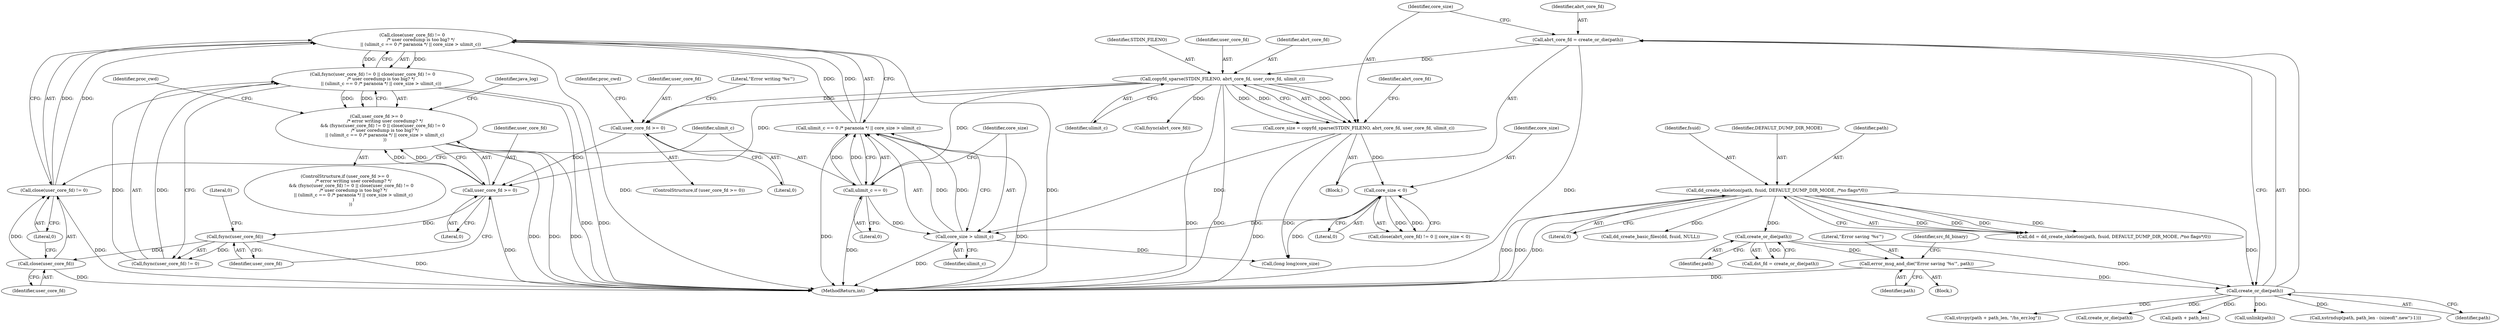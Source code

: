digraph "0_abrt_8939398b82006ba1fec4ed491339fc075f43fc7c_1@API" {
"1000969" [label="(Call,close(user_core_fd) != 0\n            /* user coredump is too big? */\n            || (ulimit_c == 0 /* paranoia */ || core_size > ulimit_c))"];
"1000970" [label="(Call,close(user_core_fd) != 0)"];
"1000971" [label="(Call,close(user_core_fd))"];
"1000966" [label="(Call,fsync(user_core_fd))"];
"1000961" [label="(Call,user_core_fd >= 0)"];
"1000923" [label="(Call,copyfd_sparse(STDIN_FILENO, abrt_core_fd, user_core_fd, ulimit_c))"];
"1000916" [label="(Call,abrt_core_fd = create_or_die(path))"];
"1000918" [label="(Call,create_or_die(path))"];
"1000643" [label="(Call,dd_create_skeleton(path, fsuid, DEFAULT_DUMP_DIR_MODE, /*no flags*/0))"];
"1000884" [label="(Call,create_or_die(path))"];
"1000910" [label="(Call,error_msg_and_die(\"Error saving '%s'\", path))"];
"1000948" [label="(Call,user_core_fd >= 0)"];
"1000974" [label="(Call,ulimit_c == 0 /* paranoia */ || core_size > ulimit_c)"];
"1000975" [label="(Call,ulimit_c == 0)"];
"1000978" [label="(Call,core_size > ulimit_c)"];
"1000939" [label="(Call,core_size < 0)"];
"1000921" [label="(Call,core_size = copyfd_sparse(STDIN_FILENO, abrt_core_fd, user_core_fd, ulimit_c))"];
"1000964" [label="(Call,fsync(user_core_fd) != 0 || close(user_core_fd) != 0\n            /* user coredump is too big? */\n            || (ulimit_c == 0 /* paranoia */ || core_size > ulimit_c))"];
"1000960" [label="(Call,user_core_fd >= 0\n            /* error writing user coredump? */\n         && (fsync(user_core_fd) != 0 || close(user_core_fd) != 0\n            /* user coredump is too big? */\n            || (ulimit_c == 0 /* paranoia */ || core_size > ulimit_c)\n            ))"];
"1000969" [label="(Call,close(user_core_fd) != 0\n            /* user coredump is too big? */\n            || (ulimit_c == 0 /* paranoia */ || core_size > ulimit_c))"];
"1000965" [label="(Call,fsync(user_core_fd) != 0)"];
"1000921" [label="(Call,core_size = copyfd_sparse(STDIN_FILENO, abrt_core_fd, user_core_fd, ulimit_c))"];
"1000948" [label="(Call,user_core_fd >= 0)"];
"1000970" [label="(Call,close(user_core_fd) != 0)"];
"1000884" [label="(Call,create_or_die(path))"];
"1001029" [label="(Call,strcpy(path + path_len, \"/hs_err.log\"))"];
"1000949" [label="(Identifier,user_core_fd)"];
"1000656" [label="(Call,dd_create_basic_files(dd, fsuid, NULL))"];
"1000978" [label="(Call,core_size > ulimit_c)"];
"1000963" [label="(Literal,0)"];
"1000924" [label="(Identifier,STDIN_FILENO)"];
"1000980" [label="(Identifier,ulimit_c)"];
"1000939" [label="(Call,core_size < 0)"];
"1000641" [label="(Call,dd = dd_create_skeleton(path, fsuid, DEFAULT_DUMP_DIR_MODE, /*no flags*/0))"];
"1000973" [label="(Literal,0)"];
"1000911" [label="(Literal,\"Error saving '%s'\")"];
"1000979" [label="(Identifier,core_size)"];
"1000957" [label="(Literal,\"Error writing '%s'\")"];
"1001228" [label="(MethodReturn,int)"];
"1000950" [label="(Literal,0)"];
"1000972" [label="(Identifier,user_core_fd)"];
"1000916" [label="(Call,abrt_core_fd = create_or_die(path))"];
"1000977" [label="(Literal,0)"];
"1000932" [label="(Identifier,abrt_core_fd)"];
"1000650" [label="(Block,)"];
"1000961" [label="(Call,user_core_fd >= 0)"];
"1001037" [label="(Call,create_or_die(path))"];
"1000647" [label="(Literal,0)"];
"1000644" [label="(Identifier,path)"];
"1000882" [label="(Call,dst_fd = create_or_die(path))"];
"1000885" [label="(Identifier,path)"];
"1000964" [label="(Call,fsync(user_core_fd) != 0 || close(user_core_fd) != 0\n            /* user coredump is too big? */\n            || (ulimit_c == 0 /* paranoia */ || core_size > ulimit_c))"];
"1000910" [label="(Call,error_msg_and_die(\"Error saving '%s'\", path))"];
"1000974" [label="(Call,ulimit_c == 0 /* paranoia */ || core_size > ulimit_c)"];
"1000975" [label="(Call,ulimit_c == 0)"];
"1001030" [label="(Call,path + path_len)"];
"1000912" [label="(Identifier,path)"];
"1000976" [label="(Identifier,ulimit_c)"];
"1000643" [label="(Call,dd_create_skeleton(path, fsuid, DEFAULT_DUMP_DIR_MODE, /*no flags*/0))"];
"1000947" [label="(ControlStructure,if (user_core_fd >= 0))"];
"1000962" [label="(Identifier,user_core_fd)"];
"1000943" [label="(Call,unlink(path))"];
"1000914" [label="(Identifier,src_fd_binary)"];
"1000918" [label="(Call,create_or_die(path))"];
"1000645" [label="(Identifier,fsuid)"];
"1000940" [label="(Identifier,core_size)"];
"1000966" [label="(Call,fsync(user_core_fd))"];
"1000926" [label="(Identifier,user_core_fd)"];
"1000925" [label="(Identifier,abrt_core_fd)"];
"1001075" [label="(Call,xstrndup(path, path_len - (sizeof(\".new\")-1)))"];
"1000907" [label="(Block,)"];
"1000968" [label="(Literal,0)"];
"1000927" [label="(Identifier,ulimit_c)"];
"1000646" [label="(Identifier,DEFAULT_DUMP_DIR_MODE)"];
"1000917" [label="(Identifier,abrt_core_fd)"];
"1000934" [label="(Call,close(abrt_core_fd) != 0 || core_size < 0)"];
"1000971" [label="(Call,close(user_core_fd))"];
"1000967" [label="(Identifier,user_core_fd)"];
"1000923" [label="(Call,copyfd_sparse(STDIN_FILENO, abrt_core_fd, user_core_fd, ulimit_c))"];
"1000984" [label="(Identifier,proc_cwd)"];
"1000990" [label="(Identifier,java_log)"];
"1000941" [label="(Literal,0)"];
"1000960" [label="(Call,user_core_fd >= 0\n            /* error writing user coredump? */\n         && (fsync(user_core_fd) != 0 || close(user_core_fd) != 0\n            /* user coredump is too big? */\n            || (ulimit_c == 0 /* paranoia */ || core_size > ulimit_c)\n            ))"];
"1000922" [label="(Identifier,core_size)"];
"1000959" [label="(ControlStructure,if (user_core_fd >= 0\n            /* error writing user coredump? */\n         && (fsync(user_core_fd) != 0 || close(user_core_fd) != 0\n            /* user coredump is too big? */\n            || (ulimit_c == 0 /* paranoia */ || core_size > ulimit_c)\n            )\n        ))"];
"1000919" [label="(Identifier,path)"];
"1000931" [label="(Call,fsync(abrt_core_fd))"];
"1000953" [label="(Identifier,proc_cwd)"];
"1001101" [label="(Call,(long long)core_size)"];
"1000969" -> "1000964"  [label="AST: "];
"1000969" -> "1000970"  [label="CFG: "];
"1000969" -> "1000974"  [label="CFG: "];
"1000970" -> "1000969"  [label="AST: "];
"1000974" -> "1000969"  [label="AST: "];
"1000964" -> "1000969"  [label="CFG: "];
"1000969" -> "1001228"  [label="DDG: "];
"1000969" -> "1001228"  [label="DDG: "];
"1000969" -> "1000964"  [label="DDG: "];
"1000969" -> "1000964"  [label="DDG: "];
"1000970" -> "1000969"  [label="DDG: "];
"1000970" -> "1000969"  [label="DDG: "];
"1000974" -> "1000969"  [label="DDG: "];
"1000974" -> "1000969"  [label="DDG: "];
"1000970" -> "1000973"  [label="CFG: "];
"1000971" -> "1000970"  [label="AST: "];
"1000973" -> "1000970"  [label="AST: "];
"1000976" -> "1000970"  [label="CFG: "];
"1000970" -> "1001228"  [label="DDG: "];
"1000971" -> "1000970"  [label="DDG: "];
"1000971" -> "1000972"  [label="CFG: "];
"1000972" -> "1000971"  [label="AST: "];
"1000973" -> "1000971"  [label="CFG: "];
"1000971" -> "1001228"  [label="DDG: "];
"1000966" -> "1000971"  [label="DDG: "];
"1000966" -> "1000965"  [label="AST: "];
"1000966" -> "1000967"  [label="CFG: "];
"1000967" -> "1000966"  [label="AST: "];
"1000968" -> "1000966"  [label="CFG: "];
"1000966" -> "1001228"  [label="DDG: "];
"1000966" -> "1000965"  [label="DDG: "];
"1000961" -> "1000966"  [label="DDG: "];
"1000961" -> "1000960"  [label="AST: "];
"1000961" -> "1000963"  [label="CFG: "];
"1000962" -> "1000961"  [label="AST: "];
"1000963" -> "1000961"  [label="AST: "];
"1000967" -> "1000961"  [label="CFG: "];
"1000960" -> "1000961"  [label="CFG: "];
"1000961" -> "1001228"  [label="DDG: "];
"1000961" -> "1000960"  [label="DDG: "];
"1000961" -> "1000960"  [label="DDG: "];
"1000923" -> "1000961"  [label="DDG: "];
"1000948" -> "1000961"  [label="DDG: "];
"1000923" -> "1000921"  [label="AST: "];
"1000923" -> "1000927"  [label="CFG: "];
"1000924" -> "1000923"  [label="AST: "];
"1000925" -> "1000923"  [label="AST: "];
"1000926" -> "1000923"  [label="AST: "];
"1000927" -> "1000923"  [label="AST: "];
"1000921" -> "1000923"  [label="CFG: "];
"1000923" -> "1001228"  [label="DDG: "];
"1000923" -> "1001228"  [label="DDG: "];
"1000923" -> "1000921"  [label="DDG: "];
"1000923" -> "1000921"  [label="DDG: "];
"1000923" -> "1000921"  [label="DDG: "];
"1000923" -> "1000921"  [label="DDG: "];
"1000916" -> "1000923"  [label="DDG: "];
"1000923" -> "1000931"  [label="DDG: "];
"1000923" -> "1000948"  [label="DDG: "];
"1000923" -> "1000975"  [label="DDG: "];
"1000916" -> "1000650"  [label="AST: "];
"1000916" -> "1000918"  [label="CFG: "];
"1000917" -> "1000916"  [label="AST: "];
"1000918" -> "1000916"  [label="AST: "];
"1000922" -> "1000916"  [label="CFG: "];
"1000916" -> "1001228"  [label="DDG: "];
"1000918" -> "1000916"  [label="DDG: "];
"1000918" -> "1000919"  [label="CFG: "];
"1000919" -> "1000918"  [label="AST: "];
"1000643" -> "1000918"  [label="DDG: "];
"1000884" -> "1000918"  [label="DDG: "];
"1000910" -> "1000918"  [label="DDG: "];
"1000918" -> "1000943"  [label="DDG: "];
"1000918" -> "1001029"  [label="DDG: "];
"1000918" -> "1001030"  [label="DDG: "];
"1000918" -> "1001037"  [label="DDG: "];
"1000918" -> "1001075"  [label="DDG: "];
"1000643" -> "1000641"  [label="AST: "];
"1000643" -> "1000647"  [label="CFG: "];
"1000644" -> "1000643"  [label="AST: "];
"1000645" -> "1000643"  [label="AST: "];
"1000646" -> "1000643"  [label="AST: "];
"1000647" -> "1000643"  [label="AST: "];
"1000641" -> "1000643"  [label="CFG: "];
"1000643" -> "1001228"  [label="DDG: "];
"1000643" -> "1001228"  [label="DDG: "];
"1000643" -> "1001228"  [label="DDG: "];
"1000643" -> "1000641"  [label="DDG: "];
"1000643" -> "1000641"  [label="DDG: "];
"1000643" -> "1000641"  [label="DDG: "];
"1000643" -> "1000641"  [label="DDG: "];
"1000643" -> "1000656"  [label="DDG: "];
"1000643" -> "1000884"  [label="DDG: "];
"1000884" -> "1000882"  [label="AST: "];
"1000884" -> "1000885"  [label="CFG: "];
"1000885" -> "1000884"  [label="AST: "];
"1000882" -> "1000884"  [label="CFG: "];
"1000884" -> "1000882"  [label="DDG: "];
"1000884" -> "1000910"  [label="DDG: "];
"1000910" -> "1000907"  [label="AST: "];
"1000910" -> "1000912"  [label="CFG: "];
"1000911" -> "1000910"  [label="AST: "];
"1000912" -> "1000910"  [label="AST: "];
"1000914" -> "1000910"  [label="CFG: "];
"1000910" -> "1001228"  [label="DDG: "];
"1000948" -> "1000947"  [label="AST: "];
"1000948" -> "1000950"  [label="CFG: "];
"1000949" -> "1000948"  [label="AST: "];
"1000950" -> "1000948"  [label="AST: "];
"1000953" -> "1000948"  [label="CFG: "];
"1000957" -> "1000948"  [label="CFG: "];
"1000974" -> "1000975"  [label="CFG: "];
"1000974" -> "1000978"  [label="CFG: "];
"1000975" -> "1000974"  [label="AST: "];
"1000978" -> "1000974"  [label="AST: "];
"1000974" -> "1001228"  [label="DDG: "];
"1000974" -> "1001228"  [label="DDG: "];
"1000975" -> "1000974"  [label="DDG: "];
"1000975" -> "1000974"  [label="DDG: "];
"1000978" -> "1000974"  [label="DDG: "];
"1000978" -> "1000974"  [label="DDG: "];
"1000975" -> "1000977"  [label="CFG: "];
"1000976" -> "1000975"  [label="AST: "];
"1000977" -> "1000975"  [label="AST: "];
"1000979" -> "1000975"  [label="CFG: "];
"1000975" -> "1001228"  [label="DDG: "];
"1000975" -> "1000978"  [label="DDG: "];
"1000978" -> "1000980"  [label="CFG: "];
"1000979" -> "1000978"  [label="AST: "];
"1000980" -> "1000978"  [label="AST: "];
"1000978" -> "1001228"  [label="DDG: "];
"1000939" -> "1000978"  [label="DDG: "];
"1000921" -> "1000978"  [label="DDG: "];
"1000978" -> "1001101"  [label="DDG: "];
"1000939" -> "1000934"  [label="AST: "];
"1000939" -> "1000941"  [label="CFG: "];
"1000940" -> "1000939"  [label="AST: "];
"1000941" -> "1000939"  [label="AST: "];
"1000934" -> "1000939"  [label="CFG: "];
"1000939" -> "1000934"  [label="DDG: "];
"1000939" -> "1000934"  [label="DDG: "];
"1000921" -> "1000939"  [label="DDG: "];
"1000939" -> "1001101"  [label="DDG: "];
"1000921" -> "1000650"  [label="AST: "];
"1000922" -> "1000921"  [label="AST: "];
"1000932" -> "1000921"  [label="CFG: "];
"1000921" -> "1001228"  [label="DDG: "];
"1000921" -> "1001101"  [label="DDG: "];
"1000964" -> "1000960"  [label="AST: "];
"1000964" -> "1000965"  [label="CFG: "];
"1000965" -> "1000964"  [label="AST: "];
"1000960" -> "1000964"  [label="CFG: "];
"1000964" -> "1001228"  [label="DDG: "];
"1000964" -> "1001228"  [label="DDG: "];
"1000964" -> "1000960"  [label="DDG: "];
"1000964" -> "1000960"  [label="DDG: "];
"1000965" -> "1000964"  [label="DDG: "];
"1000965" -> "1000964"  [label="DDG: "];
"1000960" -> "1000959"  [label="AST: "];
"1000984" -> "1000960"  [label="CFG: "];
"1000990" -> "1000960"  [label="CFG: "];
"1000960" -> "1001228"  [label="DDG: "];
"1000960" -> "1001228"  [label="DDG: "];
"1000960" -> "1001228"  [label="DDG: "];
}

